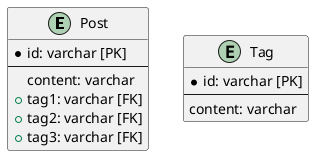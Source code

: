 @startuml problem

entity Post {
    * id: varchar [PK]
    ---
    content: varchar
    + tag1: varchar [FK]
    + tag2: varchar [FK]
    + tag3: varchar [FK]
}

entity Tag {
    * id: varchar [PK]
    ---
    content: varchar
}

@enduml